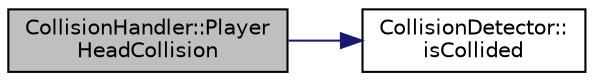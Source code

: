 digraph "CollisionHandler::PlayerHeadCollision"
{
  edge [fontname="Helvetica",fontsize="10",labelfontname="Helvetica",labelfontsize="10"];
  node [fontname="Helvetica",fontsize="10",shape=record];
  rankdir="LR";
  Node28 [label="CollisionHandler::Player\lHeadCollision",height=0.2,width=0.4,color="black", fillcolor="grey75", style="filled", fontcolor="black"];
  Node28 -> Node29 [color="midnightblue",fontsize="10",style="solid",fontname="Helvetica"];
  Node29 [label="CollisionDetector::\lisCollided",height=0.2,width=0.4,color="black", fillcolor="white", style="filled",URL="$class_collision_detector.html#a21a6ebff2835311288735efac2d2263c",tooltip="Function to detect collision between entities. "];
}
